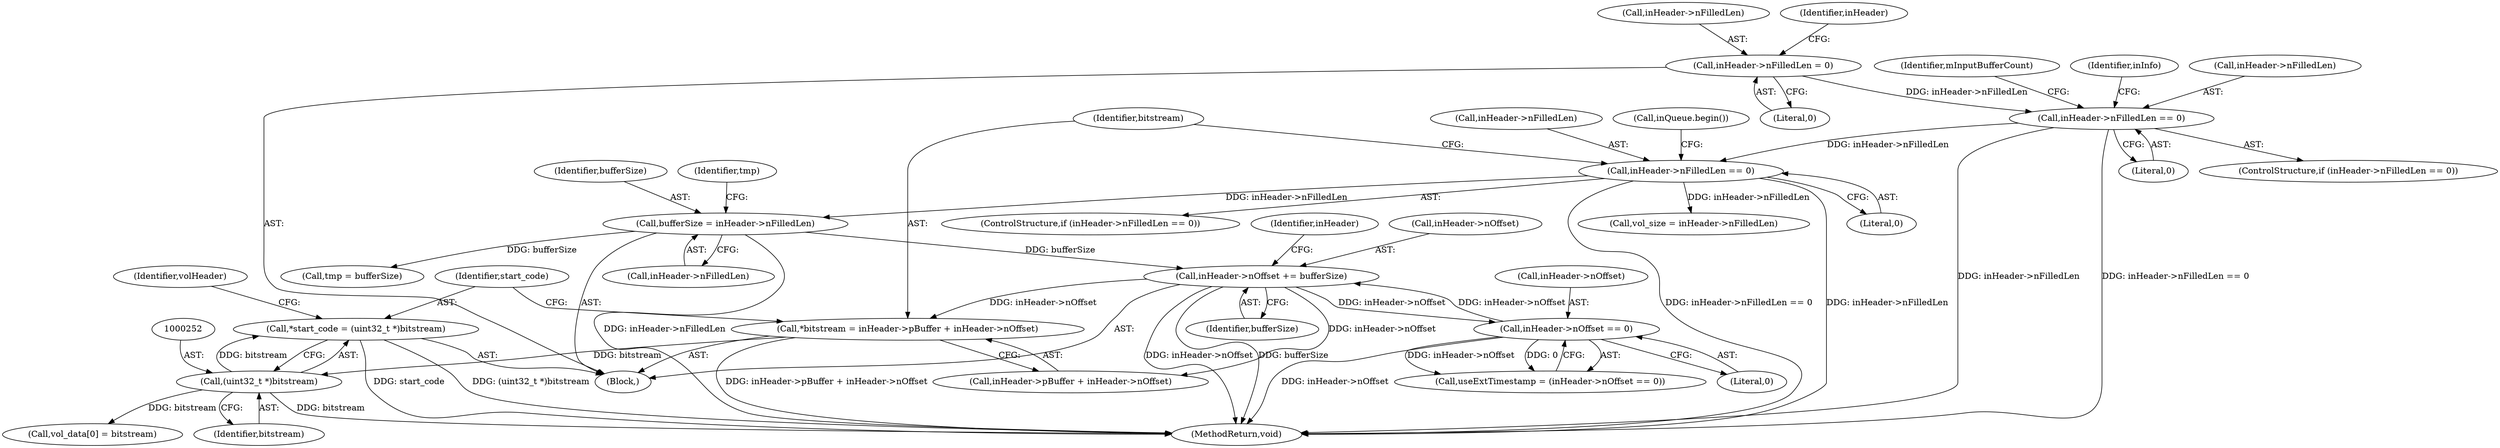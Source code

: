 digraph "0_Android_d2f47191538837e796e2b10c1ff7e1ee35f6e0ab@pointer" {
"1000249" [label="(Call,*start_code = (uint32_t *)bitstream)"];
"1000251" [label="(Call,(uint32_t *)bitstream)"];
"1000239" [label="(Call,*bitstream = inHeader->pBuffer + inHeader->nOffset)"];
"1000510" [label="(Call,inHeader->nOffset += bufferSize)"];
"1000461" [label="(Call,bufferSize = inHeader->nFilledLen)"];
"1000169" [label="(Call,inHeader->nFilledLen == 0)"];
"1000540" [label="(Call,inHeader->nFilledLen == 0)"];
"1000515" [label="(Call,inHeader->nFilledLen = 0)"];
"1000438" [label="(Call,inHeader->nOffset == 0)"];
"1000541" [label="(Call,inHeader->nFilledLen)"];
"1000517" [label="(Identifier,inHeader)"];
"1000615" [label="(MethodReturn,void)"];
"1000442" [label="(Literal,0)"];
"1000173" [label="(Literal,0)"];
"1000169" [label="(Call,inHeader->nFilledLen == 0)"];
"1000168" [label="(ControlStructure,if (inHeader->nFilledLen == 0))"];
"1000256" [label="(Identifier,volHeader)"];
"1000467" [label="(Call,tmp = bufferSize)"];
"1000251" [label="(Call,(uint32_t *)bitstream)"];
"1000514" [label="(Identifier,bufferSize)"];
"1000439" [label="(Call,inHeader->nOffset)"];
"1000463" [label="(Call,inHeader->nFilledLen)"];
"1000239" [label="(Call,*bitstream = inHeader->pBuffer + inHeader->nOffset)"];
"1000539" [label="(ControlStructure,if (inHeader->nFilledLen == 0))"];
"1000176" [label="(Call,inQueue.begin())"];
"1000462" [label="(Identifier,bufferSize)"];
"1000540" [label="(Call,inHeader->nFilledLen == 0)"];
"1000468" [label="(Identifier,tmp)"];
"1000544" [label="(Literal,0)"];
"1000562" [label="(Identifier,mInputBufferCount)"];
"1000436" [label="(Call,useExtTimestamp = (inHeader->nOffset == 0))"];
"1000240" [label="(Identifier,bitstream)"];
"1000250" [label="(Identifier,start_code)"];
"1000438" [label="(Call,inHeader->nOffset == 0)"];
"1000511" [label="(Call,inHeader->nOffset)"];
"1000461" [label="(Call,bufferSize = inHeader->nFilledLen)"];
"1000253" [label="(Identifier,bitstream)"];
"1000519" [label="(Literal,0)"];
"1000170" [label="(Call,inHeader->nFilledLen)"];
"1000516" [label="(Call,inHeader->nFilledLen)"];
"1000292" [label="(Call,vol_data[0] = bitstream)"];
"1000297" [label="(Call,vol_size = inHeader->nFilledLen)"];
"1000241" [label="(Call,inHeader->pBuffer + inHeader->nOffset)"];
"1000515" [label="(Call,inHeader->nFilledLen = 0)"];
"1000510" [label="(Call,inHeader->nOffset += bufferSize)"];
"1000129" [label="(Block,)"];
"1000523" [label="(Identifier,inHeader)"];
"1000548" [label="(Identifier,inInfo)"];
"1000249" [label="(Call,*start_code = (uint32_t *)bitstream)"];
"1000249" -> "1000129"  [label="AST: "];
"1000249" -> "1000251"  [label="CFG: "];
"1000250" -> "1000249"  [label="AST: "];
"1000251" -> "1000249"  [label="AST: "];
"1000256" -> "1000249"  [label="CFG: "];
"1000249" -> "1000615"  [label="DDG: (uint32_t *)bitstream"];
"1000249" -> "1000615"  [label="DDG: start_code"];
"1000251" -> "1000249"  [label="DDG: bitstream"];
"1000251" -> "1000253"  [label="CFG: "];
"1000252" -> "1000251"  [label="AST: "];
"1000253" -> "1000251"  [label="AST: "];
"1000251" -> "1000615"  [label="DDG: bitstream"];
"1000239" -> "1000251"  [label="DDG: bitstream"];
"1000251" -> "1000292"  [label="DDG: bitstream"];
"1000239" -> "1000129"  [label="AST: "];
"1000239" -> "1000241"  [label="CFG: "];
"1000240" -> "1000239"  [label="AST: "];
"1000241" -> "1000239"  [label="AST: "];
"1000250" -> "1000239"  [label="CFG: "];
"1000239" -> "1000615"  [label="DDG: inHeader->pBuffer + inHeader->nOffset"];
"1000510" -> "1000239"  [label="DDG: inHeader->nOffset"];
"1000510" -> "1000129"  [label="AST: "];
"1000510" -> "1000514"  [label="CFG: "];
"1000511" -> "1000510"  [label="AST: "];
"1000514" -> "1000510"  [label="AST: "];
"1000517" -> "1000510"  [label="CFG: "];
"1000510" -> "1000615"  [label="DDG: bufferSize"];
"1000510" -> "1000615"  [label="DDG: inHeader->nOffset"];
"1000510" -> "1000241"  [label="DDG: inHeader->nOffset"];
"1000510" -> "1000438"  [label="DDG: inHeader->nOffset"];
"1000461" -> "1000510"  [label="DDG: bufferSize"];
"1000438" -> "1000510"  [label="DDG: inHeader->nOffset"];
"1000461" -> "1000129"  [label="AST: "];
"1000461" -> "1000463"  [label="CFG: "];
"1000462" -> "1000461"  [label="AST: "];
"1000463" -> "1000461"  [label="AST: "];
"1000468" -> "1000461"  [label="CFG: "];
"1000461" -> "1000615"  [label="DDG: inHeader->nFilledLen"];
"1000169" -> "1000461"  [label="DDG: inHeader->nFilledLen"];
"1000461" -> "1000467"  [label="DDG: bufferSize"];
"1000169" -> "1000168"  [label="AST: "];
"1000169" -> "1000173"  [label="CFG: "];
"1000170" -> "1000169"  [label="AST: "];
"1000173" -> "1000169"  [label="AST: "];
"1000176" -> "1000169"  [label="CFG: "];
"1000240" -> "1000169"  [label="CFG: "];
"1000169" -> "1000615"  [label="DDG: inHeader->nFilledLen == 0"];
"1000169" -> "1000615"  [label="DDG: inHeader->nFilledLen"];
"1000540" -> "1000169"  [label="DDG: inHeader->nFilledLen"];
"1000169" -> "1000297"  [label="DDG: inHeader->nFilledLen"];
"1000540" -> "1000539"  [label="AST: "];
"1000540" -> "1000544"  [label="CFG: "];
"1000541" -> "1000540"  [label="AST: "];
"1000544" -> "1000540"  [label="AST: "];
"1000548" -> "1000540"  [label="CFG: "];
"1000562" -> "1000540"  [label="CFG: "];
"1000540" -> "1000615"  [label="DDG: inHeader->nFilledLen == 0"];
"1000540" -> "1000615"  [label="DDG: inHeader->nFilledLen"];
"1000515" -> "1000540"  [label="DDG: inHeader->nFilledLen"];
"1000515" -> "1000129"  [label="AST: "];
"1000515" -> "1000519"  [label="CFG: "];
"1000516" -> "1000515"  [label="AST: "];
"1000519" -> "1000515"  [label="AST: "];
"1000523" -> "1000515"  [label="CFG: "];
"1000438" -> "1000436"  [label="AST: "];
"1000438" -> "1000442"  [label="CFG: "];
"1000439" -> "1000438"  [label="AST: "];
"1000442" -> "1000438"  [label="AST: "];
"1000436" -> "1000438"  [label="CFG: "];
"1000438" -> "1000615"  [label="DDG: inHeader->nOffset"];
"1000438" -> "1000436"  [label="DDG: inHeader->nOffset"];
"1000438" -> "1000436"  [label="DDG: 0"];
}
